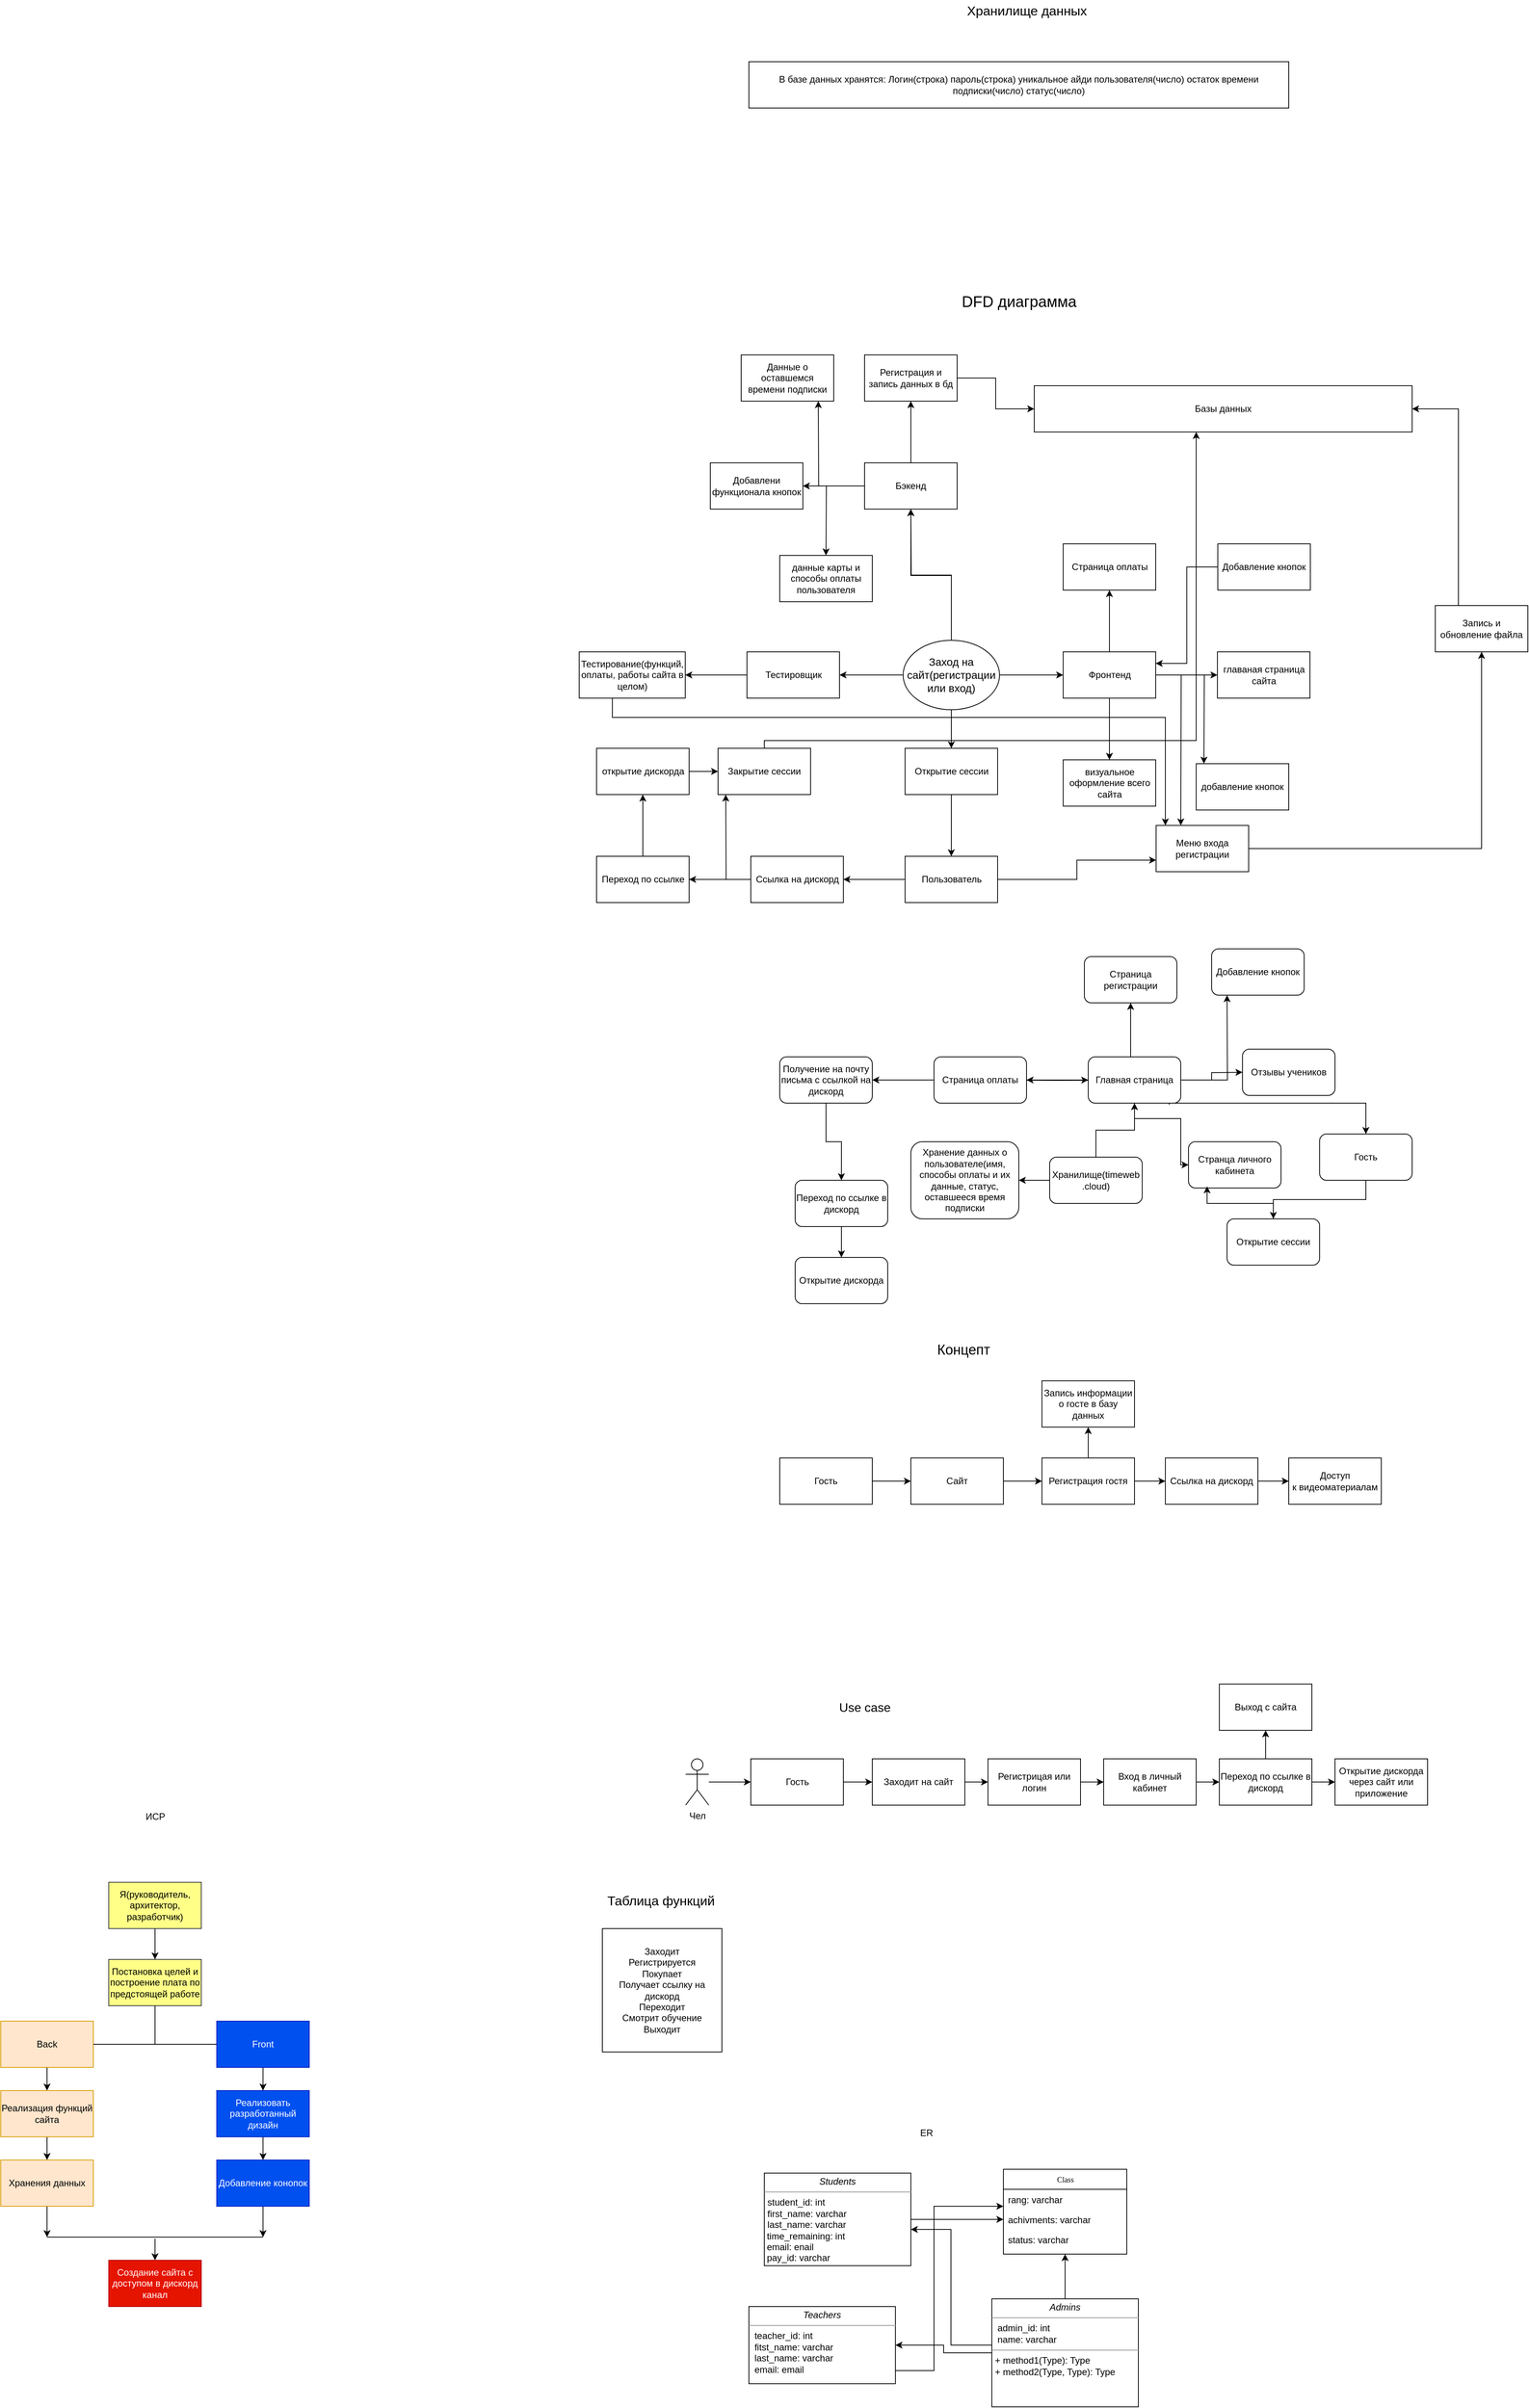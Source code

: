 <mxfile version="24.7.17">
  <diagram name="Page-1" id="1jK-ClySGZ9L-QMd1CJ2">
    <mxGraphModel dx="2885" dy="1827" grid="1" gridSize="10" guides="1" tooltips="1" connect="1" arrows="1" fold="1" page="1" pageScale="1" pageWidth="850" pageHeight="1100" math="0" shadow="0">
      <root>
        <mxCell id="0" />
        <mxCell id="1" parent="0" />
        <mxCell id="o6w-AE2BmF1B9mKRnL73-1" value="&lt;font style=&quot;font-size: 17px;&quot;&gt;Хранилище данных&lt;/font&gt;" style="text;html=1;align=center;verticalAlign=middle;resizable=0;points=[];autosize=1;strokeColor=none;fillColor=none;" parent="1" vertex="1">
          <mxGeometry x="290" y="-380" width="180" height="30" as="geometry" />
        </mxCell>
        <mxCell id="o6w-AE2BmF1B9mKRnL73-4" value="В базе данных хранятся: Логин(строка) пароль(строка) уникальное айди пользователя(число) остаток времени подписки(число) статус(число) " style="rounded=0;whiteSpace=wrap;html=1;" parent="1" vertex="1">
          <mxGeometry x="20" y="-300" width="700" height="60" as="geometry" />
        </mxCell>
        <mxCell id="o6w-AE2BmF1B9mKRnL73-9" value="" style="edgeStyle=orthogonalEdgeStyle;rounded=0;orthogonalLoop=1;jettySize=auto;html=1;" parent="1" source="o6w-AE2BmF1B9mKRnL73-5" target="o6w-AE2BmF1B9mKRnL73-8" edge="1">
          <mxGeometry relative="1" as="geometry" />
        </mxCell>
        <mxCell id="o6w-AE2BmF1B9mKRnL73-27" value="" style="edgeStyle=orthogonalEdgeStyle;rounded=0;orthogonalLoop=1;jettySize=auto;html=1;" parent="1" source="o6w-AE2BmF1B9mKRnL73-5" target="o6w-AE2BmF1B9mKRnL73-26" edge="1">
          <mxGeometry relative="1" as="geometry" />
        </mxCell>
        <mxCell id="o6w-AE2BmF1B9mKRnL73-29" value="" style="edgeStyle=orthogonalEdgeStyle;rounded=0;orthogonalLoop=1;jettySize=auto;html=1;" parent="1" source="o6w-AE2BmF1B9mKRnL73-5" target="o6w-AE2BmF1B9mKRnL73-28" edge="1">
          <mxGeometry relative="1" as="geometry" />
        </mxCell>
        <mxCell id="o6w-AE2BmF1B9mKRnL73-34" style="edgeStyle=orthogonalEdgeStyle;rounded=0;orthogonalLoop=1;jettySize=auto;html=1;" parent="1" source="o6w-AE2BmF1B9mKRnL73-5" edge="1">
          <mxGeometry relative="1" as="geometry">
            <mxPoint x="230" y="280" as="targetPoint" />
          </mxGeometry>
        </mxCell>
        <mxCell id="o6w-AE2BmF1B9mKRnL73-5" value="&lt;font style=&quot;font-size: 13px;&quot;&gt;&lt;font style=&quot;font-size: 14px;&quot;&gt;Заход на сайт(регистрации или вход)&lt;/font&gt;&lt;br&gt;&lt;/font&gt;" style="ellipse;whiteSpace=wrap;html=1;" parent="1" vertex="1">
          <mxGeometry x="220" y="450" width="125" height="90" as="geometry" />
        </mxCell>
        <mxCell id="o6w-AE2BmF1B9mKRnL73-11" value="" style="edgeStyle=orthogonalEdgeStyle;rounded=0;orthogonalLoop=1;jettySize=auto;html=1;" parent="1" source="o6w-AE2BmF1B9mKRnL73-8" target="o6w-AE2BmF1B9mKRnL73-10" edge="1">
          <mxGeometry relative="1" as="geometry" />
        </mxCell>
        <mxCell id="o6w-AE2BmF1B9mKRnL73-13" value="" style="edgeStyle=orthogonalEdgeStyle;rounded=0;orthogonalLoop=1;jettySize=auto;html=1;" parent="1" source="o6w-AE2BmF1B9mKRnL73-8" target="o6w-AE2BmF1B9mKRnL73-12" edge="1">
          <mxGeometry relative="1" as="geometry" />
        </mxCell>
        <mxCell id="o6w-AE2BmF1B9mKRnL73-16" value="" style="edgeStyle=orthogonalEdgeStyle;rounded=0;orthogonalLoop=1;jettySize=auto;html=1;" parent="1" source="o6w-AE2BmF1B9mKRnL73-8" target="o6w-AE2BmF1B9mKRnL73-15" edge="1">
          <mxGeometry relative="1" as="geometry" />
        </mxCell>
        <mxCell id="o6w-AE2BmF1B9mKRnL73-20" style="edgeStyle=orthogonalEdgeStyle;rounded=0;orthogonalLoop=1;jettySize=auto;html=1;" parent="1" source="o6w-AE2BmF1B9mKRnL73-8" edge="1">
          <mxGeometry relative="1" as="geometry">
            <mxPoint x="610" y="610" as="targetPoint" />
          </mxGeometry>
        </mxCell>
        <mxCell id="o6w-AE2BmF1B9mKRnL73-22" style="edgeStyle=orthogonalEdgeStyle;rounded=0;orthogonalLoop=1;jettySize=auto;html=1;" parent="1" source="o6w-AE2BmF1B9mKRnL73-8" edge="1">
          <mxGeometry relative="1" as="geometry">
            <mxPoint x="580" y="690" as="targetPoint" />
          </mxGeometry>
        </mxCell>
        <mxCell id="o6w-AE2BmF1B9mKRnL73-8" value="Фронтенд" style="whiteSpace=wrap;html=1;" parent="1" vertex="1">
          <mxGeometry x="427.5" y="465" width="120" height="60" as="geometry" />
        </mxCell>
        <mxCell id="o6w-AE2BmF1B9mKRnL73-10" value="главаная страница сайта" style="whiteSpace=wrap;html=1;" parent="1" vertex="1">
          <mxGeometry x="627.5" y="465" width="120" height="60" as="geometry" />
        </mxCell>
        <mxCell id="o6w-AE2BmF1B9mKRnL73-12" value="визуальное оформление всего сайта" style="whiteSpace=wrap;html=1;" parent="1" vertex="1">
          <mxGeometry x="427.5" y="605" width="120" height="60" as="geometry" />
        </mxCell>
        <mxCell id="o6w-AE2BmF1B9mKRnL73-15" value="Страница оплаты" style="whiteSpace=wrap;html=1;" parent="1" vertex="1">
          <mxGeometry x="427.5" y="325" width="120" height="60" as="geometry" />
        </mxCell>
        <mxCell id="o6w-AE2BmF1B9mKRnL73-19" style="edgeStyle=orthogonalEdgeStyle;rounded=0;orthogonalLoop=1;jettySize=auto;html=1;entryX=1;entryY=0.25;entryDx=0;entryDy=0;" parent="1" source="o6w-AE2BmF1B9mKRnL73-18" target="o6w-AE2BmF1B9mKRnL73-8" edge="1">
          <mxGeometry relative="1" as="geometry" />
        </mxCell>
        <mxCell id="o6w-AE2BmF1B9mKRnL73-18" value="Добавление кнопок" style="rounded=0;whiteSpace=wrap;html=1;" parent="1" vertex="1">
          <mxGeometry x="628" y="325" width="120" height="60" as="geometry" />
        </mxCell>
        <mxCell id="o6w-AE2BmF1B9mKRnL73-21" value="добавление кнопок" style="rounded=0;whiteSpace=wrap;html=1;" parent="1" vertex="1">
          <mxGeometry x="600" y="610" width="120" height="60" as="geometry" />
        </mxCell>
        <mxCell id="o6w-AE2BmF1B9mKRnL73-24" style="edgeStyle=orthogonalEdgeStyle;rounded=0;orthogonalLoop=1;jettySize=auto;html=1;entryX=0.5;entryY=1;entryDx=0;entryDy=0;" parent="1" source="o6w-AE2BmF1B9mKRnL73-23" target="o6w-AE2BmF1B9mKRnL73-25" edge="1">
          <mxGeometry relative="1" as="geometry">
            <mxPoint x="980" y="670" as="targetPoint" />
          </mxGeometry>
        </mxCell>
        <mxCell id="o6w-AE2BmF1B9mKRnL73-23" value="Меню входа регистрации" style="rounded=0;whiteSpace=wrap;html=1;" parent="1" vertex="1">
          <mxGeometry x="548" y="690" width="120" height="60" as="geometry" />
        </mxCell>
        <mxCell id="o6w-AE2BmF1B9mKRnL73-33" style="edgeStyle=orthogonalEdgeStyle;rounded=0;orthogonalLoop=1;jettySize=auto;html=1;entryX=1;entryY=0.5;entryDx=0;entryDy=0;" parent="1" target="o6w-AE2BmF1B9mKRnL73-32" edge="1">
          <mxGeometry relative="1" as="geometry">
            <mxPoint x="1000" y="425" as="sourcePoint" />
            <mxPoint x="970" y="140" as="targetPoint" />
          </mxGeometry>
        </mxCell>
        <mxCell id="o6w-AE2BmF1B9mKRnL73-25" value="Запись и обновление файла" style="rounded=0;whiteSpace=wrap;html=1;" parent="1" vertex="1">
          <mxGeometry x="910" y="405" width="120" height="60" as="geometry" />
        </mxCell>
        <mxCell id="o6w-AE2BmF1B9mKRnL73-48" value="" style="edgeStyle=orthogonalEdgeStyle;rounded=0;orthogonalLoop=1;jettySize=auto;html=1;" parent="1" source="o6w-AE2BmF1B9mKRnL73-26" target="o6w-AE2BmF1B9mKRnL73-47" edge="1">
          <mxGeometry relative="1" as="geometry" />
        </mxCell>
        <mxCell id="o6w-AE2BmF1B9mKRnL73-26" value="Открытие сессии" style="whiteSpace=wrap;html=1;" parent="1" vertex="1">
          <mxGeometry x="222.5" y="590" width="120" height="60" as="geometry" />
        </mxCell>
        <mxCell id="o6w-AE2BmF1B9mKRnL73-31" value="" style="edgeStyle=orthogonalEdgeStyle;rounded=0;orthogonalLoop=1;jettySize=auto;html=1;" parent="1" source="o6w-AE2BmF1B9mKRnL73-28" target="o6w-AE2BmF1B9mKRnL73-30" edge="1">
          <mxGeometry relative="1" as="geometry" />
        </mxCell>
        <mxCell id="o6w-AE2BmF1B9mKRnL73-28" value="Тестировщик" style="whiteSpace=wrap;html=1;" parent="1" vertex="1">
          <mxGeometry x="17.5" y="465" width="120" height="60" as="geometry" />
        </mxCell>
        <mxCell id="o6w-AE2BmF1B9mKRnL73-59" style="edgeStyle=orthogonalEdgeStyle;rounded=0;orthogonalLoop=1;jettySize=auto;html=1;exitX=0.313;exitY=1;exitDx=0;exitDy=0;exitPerimeter=0;" parent="1" source="o6w-AE2BmF1B9mKRnL73-30" edge="1">
          <mxGeometry relative="1" as="geometry">
            <mxPoint x="-160" y="536.25" as="sourcePoint" />
            <mxPoint x="560" y="690" as="targetPoint" />
            <Array as="points">
              <mxPoint x="-157" y="550" />
              <mxPoint x="560" y="550" />
            </Array>
          </mxGeometry>
        </mxCell>
        <mxCell id="o6w-AE2BmF1B9mKRnL73-30" value="Тестирование(функций, оплаты, работы сайта в целом)" style="whiteSpace=wrap;html=1;" parent="1" vertex="1">
          <mxGeometry x="-200" y="465" width="137.5" height="60" as="geometry" />
        </mxCell>
        <mxCell id="o6w-AE2BmF1B9mKRnL73-32" value="Базы данных" style="rounded=0;whiteSpace=wrap;html=1;" parent="1" vertex="1">
          <mxGeometry x="390" y="120" width="490" height="60" as="geometry" />
        </mxCell>
        <mxCell id="o6w-AE2BmF1B9mKRnL73-37" value="" style="edgeStyle=orthogonalEdgeStyle;rounded=0;orthogonalLoop=1;jettySize=auto;html=1;" parent="1" source="o6w-AE2BmF1B9mKRnL73-35" target="o6w-AE2BmF1B9mKRnL73-36" edge="1">
          <mxGeometry relative="1" as="geometry" />
        </mxCell>
        <mxCell id="o6w-AE2BmF1B9mKRnL73-39" value="" style="edgeStyle=orthogonalEdgeStyle;rounded=0;orthogonalLoop=1;jettySize=auto;html=1;" parent="1" source="o6w-AE2BmF1B9mKRnL73-35" target="o6w-AE2BmF1B9mKRnL73-38" edge="1">
          <mxGeometry relative="1" as="geometry" />
        </mxCell>
        <mxCell id="o6w-AE2BmF1B9mKRnL73-41" style="edgeStyle=orthogonalEdgeStyle;rounded=0;orthogonalLoop=1;jettySize=auto;html=1;" parent="1" source="o6w-AE2BmF1B9mKRnL73-35" edge="1">
          <mxGeometry relative="1" as="geometry">
            <mxPoint x="110" y="140" as="targetPoint" />
          </mxGeometry>
        </mxCell>
        <mxCell id="o6w-AE2BmF1B9mKRnL73-43" style="edgeStyle=orthogonalEdgeStyle;rounded=0;orthogonalLoop=1;jettySize=auto;html=1;" parent="1" source="o6w-AE2BmF1B9mKRnL73-35" edge="1">
          <mxGeometry relative="1" as="geometry">
            <mxPoint x="120" y="340" as="targetPoint" />
          </mxGeometry>
        </mxCell>
        <mxCell id="o6w-AE2BmF1B9mKRnL73-35" value="Бэкенд" style="rounded=0;whiteSpace=wrap;html=1;" parent="1" vertex="1">
          <mxGeometry x="170" y="220" width="120" height="60" as="geometry" />
        </mxCell>
        <mxCell id="o6w-AE2BmF1B9mKRnL73-36" value="Добавлени функционала кнопок" style="rounded=0;whiteSpace=wrap;html=1;" parent="1" vertex="1">
          <mxGeometry x="-30" y="220" width="120" height="60" as="geometry" />
        </mxCell>
        <mxCell id="o6w-AE2BmF1B9mKRnL73-40" style="edgeStyle=orthogonalEdgeStyle;rounded=0;orthogonalLoop=1;jettySize=auto;html=1;entryX=0;entryY=0.5;entryDx=0;entryDy=0;" parent="1" source="o6w-AE2BmF1B9mKRnL73-38" target="o6w-AE2BmF1B9mKRnL73-32" edge="1">
          <mxGeometry relative="1" as="geometry" />
        </mxCell>
        <mxCell id="o6w-AE2BmF1B9mKRnL73-38" value="Регистрация и запись данных в бд" style="whiteSpace=wrap;html=1;rounded=0;" parent="1" vertex="1">
          <mxGeometry x="170" y="80" width="120" height="60" as="geometry" />
        </mxCell>
        <mxCell id="o6w-AE2BmF1B9mKRnL73-42" value="Данные о оставшемся времени подписки" style="rounded=0;whiteSpace=wrap;html=1;" parent="1" vertex="1">
          <mxGeometry x="10" y="80" width="120" height="60" as="geometry" />
        </mxCell>
        <mxCell id="o6w-AE2BmF1B9mKRnL73-44" value="данные карты и способы оплаты пользователя" style="rounded=0;whiteSpace=wrap;html=1;" parent="1" vertex="1">
          <mxGeometry x="60" y="340" width="120" height="60" as="geometry" />
        </mxCell>
        <mxCell id="o6w-AE2BmF1B9mKRnL73-46" value="&lt;font style=&quot;font-size: 20px;&quot;&gt;&lt;font&gt;DFD диаграмма &lt;/font&gt;&lt;font&gt;&lt;br&gt;&lt;/font&gt;&lt;/font&gt;" style="text;html=1;align=center;verticalAlign=middle;resizable=0;points=[];autosize=1;strokeColor=none;fillColor=none;" parent="1" vertex="1">
          <mxGeometry x="285" y="-10" width="170" height="40" as="geometry" />
        </mxCell>
        <mxCell id="o6w-AE2BmF1B9mKRnL73-50" value="" style="edgeStyle=orthogonalEdgeStyle;rounded=0;orthogonalLoop=1;jettySize=auto;html=1;" parent="1" source="o6w-AE2BmF1B9mKRnL73-47" target="o6w-AE2BmF1B9mKRnL73-49" edge="1">
          <mxGeometry relative="1" as="geometry" />
        </mxCell>
        <mxCell id="o6w-AE2BmF1B9mKRnL73-60" style="edgeStyle=orthogonalEdgeStyle;rounded=0;orthogonalLoop=1;jettySize=auto;html=1;entryX=0;entryY=0.75;entryDx=0;entryDy=0;" parent="1" source="o6w-AE2BmF1B9mKRnL73-47" target="o6w-AE2BmF1B9mKRnL73-23" edge="1">
          <mxGeometry relative="1" as="geometry" />
        </mxCell>
        <mxCell id="o6w-AE2BmF1B9mKRnL73-47" value="Пользователь" style="whiteSpace=wrap;html=1;" parent="1" vertex="1">
          <mxGeometry x="222.5" y="730" width="120" height="60" as="geometry" />
        </mxCell>
        <mxCell id="o6w-AE2BmF1B9mKRnL73-52" value="" style="edgeStyle=orthogonalEdgeStyle;rounded=0;orthogonalLoop=1;jettySize=auto;html=1;" parent="1" source="o6w-AE2BmF1B9mKRnL73-49" target="o6w-AE2BmF1B9mKRnL73-51" edge="1">
          <mxGeometry relative="1" as="geometry" />
        </mxCell>
        <mxCell id="o6w-AE2BmF1B9mKRnL73-49" value="Ссылка на дискорд" style="whiteSpace=wrap;html=1;" parent="1" vertex="1">
          <mxGeometry x="22.5" y="730" width="120" height="60" as="geometry" />
        </mxCell>
        <mxCell id="o6w-AE2BmF1B9mKRnL73-54" value="" style="edgeStyle=orthogonalEdgeStyle;rounded=0;orthogonalLoop=1;jettySize=auto;html=1;" parent="1" source="o6w-AE2BmF1B9mKRnL73-51" target="o6w-AE2BmF1B9mKRnL73-53" edge="1">
          <mxGeometry relative="1" as="geometry" />
        </mxCell>
        <mxCell id="o6w-AE2BmF1B9mKRnL73-55" style="edgeStyle=orthogonalEdgeStyle;rounded=0;orthogonalLoop=1;jettySize=auto;html=1;" parent="1" source="o6w-AE2BmF1B9mKRnL73-51" edge="1">
          <mxGeometry relative="1" as="geometry">
            <mxPoint x="-10" y="650" as="targetPoint" />
          </mxGeometry>
        </mxCell>
        <mxCell id="o6w-AE2BmF1B9mKRnL73-51" value="Переход по ссылке" style="whiteSpace=wrap;html=1;" parent="1" vertex="1">
          <mxGeometry x="-177.5" y="730" width="120" height="60" as="geometry" />
        </mxCell>
        <mxCell id="o6w-AE2BmF1B9mKRnL73-58" style="edgeStyle=orthogonalEdgeStyle;rounded=0;orthogonalLoop=1;jettySize=auto;html=1;" parent="1" source="o6w-AE2BmF1B9mKRnL73-53" target="o6w-AE2BmF1B9mKRnL73-56" edge="1">
          <mxGeometry relative="1" as="geometry" />
        </mxCell>
        <mxCell id="o6w-AE2BmF1B9mKRnL73-53" value="открытие дискорда" style="whiteSpace=wrap;html=1;" parent="1" vertex="1">
          <mxGeometry x="-177.5" y="590" width="120" height="60" as="geometry" />
        </mxCell>
        <mxCell id="o6w-AE2BmF1B9mKRnL73-57" style="edgeStyle=orthogonalEdgeStyle;rounded=0;orthogonalLoop=1;jettySize=auto;html=1;" parent="1" source="o6w-AE2BmF1B9mKRnL73-56" target="o6w-AE2BmF1B9mKRnL73-32" edge="1">
          <mxGeometry relative="1" as="geometry">
            <Array as="points">
              <mxPoint x="40" y="580" />
              <mxPoint x="600" y="580" />
            </Array>
          </mxGeometry>
        </mxCell>
        <mxCell id="o6w-AE2BmF1B9mKRnL73-56" value="Закрытие сессии" style="rounded=0;whiteSpace=wrap;html=1;" parent="1" vertex="1">
          <mxGeometry x="-20" y="590" width="120" height="60" as="geometry" />
        </mxCell>
        <mxCell id="o6w-AE2BmF1B9mKRnL73-63" value="" style="edgeStyle=orthogonalEdgeStyle;rounded=0;orthogonalLoop=1;jettySize=auto;html=1;" parent="1" target="o6w-AE2BmF1B9mKRnL73-62" edge="1">
          <mxGeometry relative="1" as="geometry">
            <mxPoint x="380" y="1020" as="sourcePoint" />
          </mxGeometry>
        </mxCell>
        <mxCell id="o6w-AE2BmF1B9mKRnL73-65" value="" style="edgeStyle=orthogonalEdgeStyle;rounded=0;orthogonalLoop=1;jettySize=auto;html=1;" parent="1" target="o6w-AE2BmF1B9mKRnL73-64" edge="1">
          <mxGeometry relative="1" as="geometry">
            <mxPoint x="320" y="1050" as="sourcePoint" />
          </mxGeometry>
        </mxCell>
        <mxCell id="o6w-AE2BmF1B9mKRnL73-85" value="" style="edgeStyle=orthogonalEdgeStyle;rounded=0;orthogonalLoop=1;jettySize=auto;html=1;" parent="1" target="o6w-AE2BmF1B9mKRnL73-84" edge="1">
          <mxGeometry relative="1" as="geometry">
            <mxPoint x="260" y="1020" as="sourcePoint" />
          </mxGeometry>
        </mxCell>
        <mxCell id="o6w-AE2BmF1B9mKRnL73-82" style="edgeStyle=orthogonalEdgeStyle;rounded=0;orthogonalLoop=1;jettySize=auto;html=1;" parent="1" source="o6w-AE2BmF1B9mKRnL73-62" edge="1">
          <mxGeometry relative="1" as="geometry">
            <mxPoint x="660" y="1010" as="targetPoint" />
          </mxGeometry>
        </mxCell>
        <mxCell id="o6w-AE2BmF1B9mKRnL73-90" style="edgeStyle=orthogonalEdgeStyle;rounded=0;orthogonalLoop=1;jettySize=auto;html=1;entryX=0;entryY=0.5;entryDx=0;entryDy=0;" parent="1" source="o6w-AE2BmF1B9mKRnL73-62" target="o6w-AE2BmF1B9mKRnL73-81" edge="1">
          <mxGeometry relative="1" as="geometry">
            <Array as="points">
              <mxPoint x="520" y="1070" />
              <mxPoint x="580" y="1070" />
              <mxPoint x="580" y="1130" />
            </Array>
          </mxGeometry>
        </mxCell>
        <mxCell id="o6w-AE2BmF1B9mKRnL73-91" value="" style="edgeStyle=orthogonalEdgeStyle;rounded=0;orthogonalLoop=1;jettySize=auto;html=1;" parent="1" source="o6w-AE2BmF1B9mKRnL73-62" target="o6w-AE2BmF1B9mKRnL73-64" edge="1">
          <mxGeometry relative="1" as="geometry" />
        </mxCell>
        <mxCell id="o6w-AE2BmF1B9mKRnL73-96" style="edgeStyle=orthogonalEdgeStyle;rounded=0;orthogonalLoop=1;jettySize=auto;html=1;exitX=0.875;exitY=1.033;exitDx=0;exitDy=0;exitPerimeter=0;" parent="1" source="o6w-AE2BmF1B9mKRnL73-62" target="o6w-AE2BmF1B9mKRnL73-93" edge="1">
          <mxGeometry relative="1" as="geometry">
            <Array as="points">
              <mxPoint x="565" y="1050" />
              <mxPoint x="820" y="1050" />
            </Array>
          </mxGeometry>
        </mxCell>
        <mxCell id="o6w-AE2BmF1B9mKRnL73-99" style="edgeStyle=orthogonalEdgeStyle;rounded=0;orthogonalLoop=1;jettySize=auto;html=1;" parent="1" source="o6w-AE2BmF1B9mKRnL73-62" edge="1">
          <mxGeometry relative="1" as="geometry">
            <mxPoint x="640" y="910" as="targetPoint" />
          </mxGeometry>
        </mxCell>
        <mxCell id="o6w-AE2BmF1B9mKRnL73-62" value="Главная страница" style="whiteSpace=wrap;html=1;rounded=1;" parent="1" vertex="1">
          <mxGeometry x="460" y="990" width="120" height="60" as="geometry" />
        </mxCell>
        <mxCell id="o6w-AE2BmF1B9mKRnL73-102" value="" style="edgeStyle=orthogonalEdgeStyle;rounded=0;orthogonalLoop=1;jettySize=auto;html=1;" parent="1" source="o6w-AE2BmF1B9mKRnL73-64" target="o6w-AE2BmF1B9mKRnL73-101" edge="1">
          <mxGeometry relative="1" as="geometry" />
        </mxCell>
        <mxCell id="o6w-AE2BmF1B9mKRnL73-64" value="Страница оплаты" style="whiteSpace=wrap;html=1;rounded=1;" parent="1" vertex="1">
          <mxGeometry x="260" y="990" width="120" height="60" as="geometry" />
        </mxCell>
        <mxCell id="o6w-AE2BmF1B9mKRnL73-87" value="" style="edgeStyle=orthogonalEdgeStyle;rounded=0;orthogonalLoop=1;jettySize=auto;html=1;" parent="1" source="o6w-AE2BmF1B9mKRnL73-71" target="o6w-AE2BmF1B9mKRnL73-86" edge="1">
          <mxGeometry relative="1" as="geometry" />
        </mxCell>
        <mxCell id="o6w-AE2BmF1B9mKRnL73-71" value="Переход по ссылке в дискорд" style="whiteSpace=wrap;html=1;rounded=1;" parent="1" vertex="1">
          <mxGeometry x="80" y="1150" width="120" height="60" as="geometry" />
        </mxCell>
        <mxCell id="o6w-AE2BmF1B9mKRnL73-81" value="Странца личного кабинета" style="rounded=1;whiteSpace=wrap;html=1;" parent="1" vertex="1">
          <mxGeometry x="590" y="1100" width="120" height="60" as="geometry" />
        </mxCell>
        <mxCell id="o6w-AE2BmF1B9mKRnL73-83" value="Отзывы учеников" style="rounded=1;whiteSpace=wrap;html=1;" parent="1" vertex="1">
          <mxGeometry x="660" y="980" width="120" height="60" as="geometry" />
        </mxCell>
        <mxCell id="o6w-AE2BmF1B9mKRnL73-84" value="Страница регистрации" style="whiteSpace=wrap;html=1;rounded=1;" parent="1" vertex="1">
          <mxGeometry x="455" y="860" width="120" height="60" as="geometry" />
        </mxCell>
        <mxCell id="o6w-AE2BmF1B9mKRnL73-86" value="Открытие дискорда" style="whiteSpace=wrap;html=1;rounded=1;" parent="1" vertex="1">
          <mxGeometry x="80" y="1250" width="120" height="60" as="geometry" />
        </mxCell>
        <mxCell id="o6w-AE2BmF1B9mKRnL73-95" value="" style="edgeStyle=orthogonalEdgeStyle;rounded=0;orthogonalLoop=1;jettySize=auto;html=1;" parent="1" source="o6w-AE2BmF1B9mKRnL73-93" target="o6w-AE2BmF1B9mKRnL73-94" edge="1">
          <mxGeometry relative="1" as="geometry" />
        </mxCell>
        <mxCell id="o6w-AE2BmF1B9mKRnL73-93" value="&lt;div&gt;Гость&lt;/div&gt;" style="rounded=1;whiteSpace=wrap;html=1;" parent="1" vertex="1">
          <mxGeometry x="760" y="1090" width="120" height="60" as="geometry" />
        </mxCell>
        <mxCell id="o6w-AE2BmF1B9mKRnL73-94" value="Открытие сессии" style="rounded=1;whiteSpace=wrap;html=1;" parent="1" vertex="1">
          <mxGeometry x="640" y="1200" width="120" height="60" as="geometry" />
        </mxCell>
        <mxCell id="o6w-AE2BmF1B9mKRnL73-97" style="edgeStyle=orthogonalEdgeStyle;rounded=0;orthogonalLoop=1;jettySize=auto;html=1;entryX=0.201;entryY=0.964;entryDx=0;entryDy=0;entryPerimeter=0;" parent="1" source="o6w-AE2BmF1B9mKRnL73-94" target="o6w-AE2BmF1B9mKRnL73-81" edge="1">
          <mxGeometry relative="1" as="geometry" />
        </mxCell>
        <mxCell id="o6w-AE2BmF1B9mKRnL73-100" value="Добавление кнопок" style="rounded=1;whiteSpace=wrap;html=1;" parent="1" vertex="1">
          <mxGeometry x="620" y="850" width="120" height="60" as="geometry" />
        </mxCell>
        <mxCell id="o6w-AE2BmF1B9mKRnL73-103" style="edgeStyle=orthogonalEdgeStyle;rounded=0;orthogonalLoop=1;jettySize=auto;html=1;" parent="1" source="o6w-AE2BmF1B9mKRnL73-101" target="o6w-AE2BmF1B9mKRnL73-71" edge="1">
          <mxGeometry relative="1" as="geometry" />
        </mxCell>
        <mxCell id="o6w-AE2BmF1B9mKRnL73-101" value="Получение на почту письма с ссылкой на дискорд" style="whiteSpace=wrap;html=1;rounded=1;" parent="1" vertex="1">
          <mxGeometry x="60" y="990" width="120" height="60" as="geometry" />
        </mxCell>
        <mxCell id="o6w-AE2BmF1B9mKRnL73-107" style="edgeStyle=orthogonalEdgeStyle;rounded=0;orthogonalLoop=1;jettySize=auto;html=1;entryX=0.5;entryY=1;entryDx=0;entryDy=0;" parent="1" source="o6w-AE2BmF1B9mKRnL73-106" target="o6w-AE2BmF1B9mKRnL73-62" edge="1">
          <mxGeometry relative="1" as="geometry" />
        </mxCell>
        <mxCell id="o6w-AE2BmF1B9mKRnL73-109" value="" style="edgeStyle=orthogonalEdgeStyle;rounded=0;orthogonalLoop=1;jettySize=auto;html=1;" parent="1" source="o6w-AE2BmF1B9mKRnL73-106" target="o6w-AE2BmF1B9mKRnL73-108" edge="1">
          <mxGeometry relative="1" as="geometry" />
        </mxCell>
        <mxCell id="o6w-AE2BmF1B9mKRnL73-106" value="Хранилище(timeweb&lt;div&gt;.cloud)&lt;/div&gt;" style="rounded=1;whiteSpace=wrap;html=1;" parent="1" vertex="1">
          <mxGeometry x="410" y="1120" width="120" height="60" as="geometry" />
        </mxCell>
        <mxCell id="o6w-AE2BmF1B9mKRnL73-108" value="Хранение данных о пользователе(имя, способы оплаты и их данные, статус, оставшееся время подписки" style="whiteSpace=wrap;html=1;rounded=1;" parent="1" vertex="1">
          <mxGeometry x="230" y="1100" width="140" height="100" as="geometry" />
        </mxCell>
        <mxCell id="o6w-AE2BmF1B9mKRnL73-110" style="edgeStyle=orthogonalEdgeStyle;rounded=0;orthogonalLoop=1;jettySize=auto;html=1;" parent="1" source="o6w-AE2BmF1B9mKRnL73-5" edge="1">
          <mxGeometry relative="1" as="geometry">
            <mxPoint x="230" y="280" as="targetPoint" />
            <mxPoint x="283" y="450" as="sourcePoint" />
            <Array as="points">
              <mxPoint x="283" y="366" />
              <mxPoint x="230" y="366" />
            </Array>
          </mxGeometry>
        </mxCell>
        <mxCell id="jqd1BdeGjpobyzENvZok-1" value="&lt;font style=&quot;font-size: 18px;&quot;&gt;Концепт&lt;/font&gt;" style="text;html=1;align=center;verticalAlign=middle;resizable=0;points=[];autosize=1;strokeColor=none;fillColor=none;" vertex="1" parent="1">
          <mxGeometry x="252.5" y="1350" width="90" height="40" as="geometry" />
        </mxCell>
        <mxCell id="jqd1BdeGjpobyzENvZok-5" value="" style="edgeStyle=orthogonalEdgeStyle;rounded=0;orthogonalLoop=1;jettySize=auto;html=1;" edge="1" parent="1" source="jqd1BdeGjpobyzENvZok-3" target="jqd1BdeGjpobyzENvZok-4">
          <mxGeometry relative="1" as="geometry" />
        </mxCell>
        <mxCell id="jqd1BdeGjpobyzENvZok-3" value="Гость" style="whiteSpace=wrap;html=1;" vertex="1" parent="1">
          <mxGeometry x="60" y="1510" width="120" height="60" as="geometry" />
        </mxCell>
        <mxCell id="jqd1BdeGjpobyzENvZok-7" value="" style="edgeStyle=orthogonalEdgeStyle;rounded=0;orthogonalLoop=1;jettySize=auto;html=1;" edge="1" parent="1" source="jqd1BdeGjpobyzENvZok-4" target="jqd1BdeGjpobyzENvZok-6">
          <mxGeometry relative="1" as="geometry" />
        </mxCell>
        <mxCell id="jqd1BdeGjpobyzENvZok-4" value="Сайт" style="whiteSpace=wrap;html=1;" vertex="1" parent="1">
          <mxGeometry x="230" y="1510" width="120" height="60" as="geometry" />
        </mxCell>
        <mxCell id="jqd1BdeGjpobyzENvZok-9" value="" style="edgeStyle=orthogonalEdgeStyle;rounded=0;orthogonalLoop=1;jettySize=auto;html=1;" edge="1" parent="1" source="jqd1BdeGjpobyzENvZok-6" target="jqd1BdeGjpobyzENvZok-8">
          <mxGeometry relative="1" as="geometry" />
        </mxCell>
        <mxCell id="jqd1BdeGjpobyzENvZok-19" value="" style="edgeStyle=orthogonalEdgeStyle;rounded=0;orthogonalLoop=1;jettySize=auto;html=1;" edge="1" parent="1" source="jqd1BdeGjpobyzENvZok-6" target="jqd1BdeGjpobyzENvZok-10">
          <mxGeometry relative="1" as="geometry" />
        </mxCell>
        <mxCell id="jqd1BdeGjpobyzENvZok-6" value="Регистрация гостя" style="whiteSpace=wrap;html=1;" vertex="1" parent="1">
          <mxGeometry x="400" y="1510" width="120" height="60" as="geometry" />
        </mxCell>
        <mxCell id="jqd1BdeGjpobyzENvZok-12" value="" style="edgeStyle=orthogonalEdgeStyle;rounded=0;orthogonalLoop=1;jettySize=auto;html=1;" edge="1" parent="1" source="jqd1BdeGjpobyzENvZok-8" target="jqd1BdeGjpobyzENvZok-11">
          <mxGeometry relative="1" as="geometry" />
        </mxCell>
        <mxCell id="jqd1BdeGjpobyzENvZok-8" value="Ссылка на дискорд" style="whiteSpace=wrap;html=1;" vertex="1" parent="1">
          <mxGeometry x="560" y="1510" width="120" height="60" as="geometry" />
        </mxCell>
        <mxCell id="jqd1BdeGjpobyzENvZok-11" value="Доступ к&amp;nbsp;видеоматериалам" style="whiteSpace=wrap;html=1;" vertex="1" parent="1">
          <mxGeometry x="720" y="1510" width="120" height="60" as="geometry" />
        </mxCell>
        <mxCell id="jqd1BdeGjpobyzENvZok-10" value="Запись информации о госте в базу данных" style="whiteSpace=wrap;html=1;" vertex="1" parent="1">
          <mxGeometry x="400" y="1410" width="120" height="60" as="geometry" />
        </mxCell>
        <mxCell id="jqd1BdeGjpobyzENvZok-20" value="&lt;font style=&quot;font-size: 16px;&quot;&gt;Use case&lt;/font&gt;" style="text;html=1;align=center;verticalAlign=middle;resizable=0;points=[];autosize=1;strokeColor=none;fillColor=none;" vertex="1" parent="1">
          <mxGeometry x="125" y="1818" width="90" height="30" as="geometry" />
        </mxCell>
        <mxCell id="jqd1BdeGjpobyzENvZok-25" style="edgeStyle=orthogonalEdgeStyle;rounded=0;orthogonalLoop=1;jettySize=auto;html=1;entryX=0;entryY=0.5;entryDx=0;entryDy=0;" edge="1" parent="1" source="jqd1BdeGjpobyzENvZok-21" target="jqd1BdeGjpobyzENvZok-24">
          <mxGeometry relative="1" as="geometry" />
        </mxCell>
        <mxCell id="jqd1BdeGjpobyzENvZok-21" value="Чел" style="shape=umlActor;verticalLabelPosition=bottom;verticalAlign=top;html=1;outlineConnect=0;" vertex="1" parent="1">
          <mxGeometry x="-62" y="1900" width="30" height="60" as="geometry" />
        </mxCell>
        <mxCell id="jqd1BdeGjpobyzENvZok-27" value="" style="edgeStyle=orthogonalEdgeStyle;rounded=0;orthogonalLoop=1;jettySize=auto;html=1;" edge="1" parent="1" source="jqd1BdeGjpobyzENvZok-24" target="jqd1BdeGjpobyzENvZok-26">
          <mxGeometry relative="1" as="geometry" />
        </mxCell>
        <mxCell id="jqd1BdeGjpobyzENvZok-24" value="Гость" style="whiteSpace=wrap;html=1;" vertex="1" parent="1">
          <mxGeometry x="22.5" y="1900" width="120" height="60" as="geometry" />
        </mxCell>
        <mxCell id="jqd1BdeGjpobyzENvZok-29" value="" style="edgeStyle=orthogonalEdgeStyle;rounded=0;orthogonalLoop=1;jettySize=auto;html=1;" edge="1" parent="1" source="jqd1BdeGjpobyzENvZok-26" target="jqd1BdeGjpobyzENvZok-28">
          <mxGeometry relative="1" as="geometry" />
        </mxCell>
        <mxCell id="jqd1BdeGjpobyzENvZok-26" value="Заходит на сайт" style="whiteSpace=wrap;html=1;" vertex="1" parent="1">
          <mxGeometry x="180" y="1900" width="120" height="60" as="geometry" />
        </mxCell>
        <mxCell id="jqd1BdeGjpobyzENvZok-32" value="" style="edgeStyle=orthogonalEdgeStyle;rounded=0;orthogonalLoop=1;jettySize=auto;html=1;" edge="1" parent="1" source="jqd1BdeGjpobyzENvZok-28" target="jqd1BdeGjpobyzENvZok-31">
          <mxGeometry relative="1" as="geometry" />
        </mxCell>
        <mxCell id="jqd1BdeGjpobyzENvZok-28" value="Регистрицая или логин" style="whiteSpace=wrap;html=1;" vertex="1" parent="1">
          <mxGeometry x="330" y="1900" width="120" height="60" as="geometry" />
        </mxCell>
        <mxCell id="jqd1BdeGjpobyzENvZok-34" value="" style="edgeStyle=orthogonalEdgeStyle;rounded=0;orthogonalLoop=1;jettySize=auto;html=1;" edge="1" parent="1" source="jqd1BdeGjpobyzENvZok-31" target="jqd1BdeGjpobyzENvZok-33">
          <mxGeometry relative="1" as="geometry" />
        </mxCell>
        <mxCell id="jqd1BdeGjpobyzENvZok-31" value="Вход в личный кабинет" style="whiteSpace=wrap;html=1;" vertex="1" parent="1">
          <mxGeometry x="480" y="1900" width="120" height="60" as="geometry" />
        </mxCell>
        <mxCell id="jqd1BdeGjpobyzENvZok-36" value="" style="edgeStyle=orthogonalEdgeStyle;rounded=0;orthogonalLoop=1;jettySize=auto;html=1;" edge="1" parent="1" source="jqd1BdeGjpobyzENvZok-33" target="jqd1BdeGjpobyzENvZok-35">
          <mxGeometry relative="1" as="geometry" />
        </mxCell>
        <mxCell id="jqd1BdeGjpobyzENvZok-38" value="" style="edgeStyle=orthogonalEdgeStyle;rounded=0;orthogonalLoop=1;jettySize=auto;html=1;" edge="1" parent="1" source="jqd1BdeGjpobyzENvZok-33" target="jqd1BdeGjpobyzENvZok-37">
          <mxGeometry relative="1" as="geometry" />
        </mxCell>
        <mxCell id="jqd1BdeGjpobyzENvZok-33" value="Переход по ссылке в дискорд" style="whiteSpace=wrap;html=1;" vertex="1" parent="1">
          <mxGeometry x="630" y="1900" width="120" height="60" as="geometry" />
        </mxCell>
        <mxCell id="jqd1BdeGjpobyzENvZok-35" value="Открытие дискорда через сайт или приложение" style="whiteSpace=wrap;html=1;" vertex="1" parent="1">
          <mxGeometry x="780" y="1900" width="120" height="60" as="geometry" />
        </mxCell>
        <mxCell id="jqd1BdeGjpobyzENvZok-37" value="Выход с сайта" style="whiteSpace=wrap;html=1;" vertex="1" parent="1">
          <mxGeometry x="630" y="1803" width="120" height="60" as="geometry" />
        </mxCell>
        <mxCell id="jqd1BdeGjpobyzENvZok-40" value="Вход в личный кабинет" style="whiteSpace=wrap;html=1;" vertex="1" parent="1">
          <mxGeometry x="480" y="1900" width="120" height="60" as="geometry" />
        </mxCell>
        <mxCell id="jqd1BdeGjpobyzENvZok-41" value="&lt;font style=&quot;font-size: 17px;&quot;&gt;Таблица функций&amp;nbsp;&lt;/font&gt;" style="text;html=1;align=center;verticalAlign=middle;resizable=0;points=[];autosize=1;strokeColor=none;fillColor=none;" vertex="1" parent="1">
          <mxGeometry x="-177.5" y="2070" width="170" height="30" as="geometry" />
        </mxCell>
        <mxCell id="jqd1BdeGjpobyzENvZok-42" value="Заходит&lt;div&gt;Регистрируется&lt;/div&gt;&lt;div&gt;Покупает&lt;/div&gt;&lt;div&gt;Получает ссылку на дискорд&lt;/div&gt;&lt;div&gt;Переходит&lt;/div&gt;&lt;div&gt;Смотрит обучение&lt;/div&gt;&lt;div&gt;Выходит&lt;/div&gt;" style="rounded=0;whiteSpace=wrap;html=1;" vertex="1" parent="1">
          <mxGeometry x="-170" y="2120" width="155" height="160" as="geometry" />
        </mxCell>
        <mxCell id="jqd1BdeGjpobyzENvZok-57" value="Class" style="swimlane;html=1;fontStyle=0;childLayout=stackLayout;horizontal=1;startSize=26;fillColor=none;horizontalStack=0;resizeParent=1;resizeLast=0;collapsible=1;marginBottom=0;swimlaneFillColor=#ffffff;rounded=0;shadow=0;comic=0;labelBackgroundColor=none;strokeWidth=1;fontFamily=Verdana;fontSize=10;align=center;" vertex="1" parent="1">
          <mxGeometry x="350" y="2432" width="160" height="110" as="geometry" />
        </mxCell>
        <mxCell id="jqd1BdeGjpobyzENvZok-58" value="rang: varchar" style="text;html=1;strokeColor=none;fillColor=none;align=left;verticalAlign=top;spacingLeft=4;spacingRight=4;whiteSpace=wrap;overflow=hidden;rotatable=0;points=[[0,0.5],[1,0.5]];portConstraint=eastwest;" vertex="1" parent="jqd1BdeGjpobyzENvZok-57">
          <mxGeometry y="26" width="160" height="26" as="geometry" />
        </mxCell>
        <mxCell id="jqd1BdeGjpobyzENvZok-59" value="achivments: varchar" style="text;html=1;strokeColor=none;fillColor=none;align=left;verticalAlign=top;spacingLeft=4;spacingRight=4;whiteSpace=wrap;overflow=hidden;rotatable=0;points=[[0,0.5],[1,0.5]];portConstraint=eastwest;" vertex="1" parent="jqd1BdeGjpobyzENvZok-57">
          <mxGeometry y="52" width="160" height="26" as="geometry" />
        </mxCell>
        <mxCell id="jqd1BdeGjpobyzENvZok-60" value="status: varchar" style="text;html=1;strokeColor=none;fillColor=none;align=left;verticalAlign=top;spacingLeft=4;spacingRight=4;whiteSpace=wrap;overflow=hidden;rotatable=0;points=[[0,0.5],[1,0.5]];portConstraint=eastwest;" vertex="1" parent="jqd1BdeGjpobyzENvZok-57">
          <mxGeometry y="78" width="160" height="26" as="geometry" />
        </mxCell>
        <mxCell id="jqd1BdeGjpobyzENvZok-117" style="edgeStyle=orthogonalEdgeStyle;rounded=0;orthogonalLoop=1;jettySize=auto;html=1;entryX=0;entryY=0.5;entryDx=0;entryDy=0;" edge="1" parent="1" source="jqd1BdeGjpobyzENvZok-93" target="jqd1BdeGjpobyzENvZok-59">
          <mxGeometry relative="1" as="geometry" />
        </mxCell>
        <mxCell id="jqd1BdeGjpobyzENvZok-93" value="&lt;p style=&quot;margin:0px;margin-top:4px;text-align:center;&quot;&gt;&lt;i&gt;Students&lt;/i&gt;&lt;/p&gt;&lt;hr size=&quot;1&quot;&gt;&lt;p style=&quot;margin:0px;margin-left:4px;&quot;&gt;student_id: int&lt;br&gt;first_name: varchar&lt;/p&gt;&lt;p style=&quot;margin:0px;margin-left:4px;&quot;&gt;last_name: varchar&lt;br&gt;&lt;/p&gt;&lt;div&gt;&amp;nbsp;time_remaining: int&lt;/div&gt;&lt;div&gt;&amp;nbsp;email: enail&lt;/div&gt;&lt;div&gt;&amp;nbsp;pay_id: varchar&amp;nbsp;&lt;/div&gt;" style="verticalAlign=top;align=left;overflow=fill;fontSize=12;fontFamily=Helvetica;html=1;rounded=0;shadow=0;comic=0;labelBackgroundColor=none;strokeWidth=1" vertex="1" parent="1">
          <mxGeometry x="40" y="2437" width="190" height="120" as="geometry" />
        </mxCell>
        <mxCell id="jqd1BdeGjpobyzENvZok-120" style="edgeStyle=orthogonalEdgeStyle;rounded=0;orthogonalLoop=1;jettySize=auto;html=1;entryX=0;entryY=0.5;entryDx=0;entryDy=0;" edge="1" parent="1">
          <mxGeometry relative="1" as="geometry">
            <mxPoint x="210" y="2693" as="sourcePoint" />
            <mxPoint x="350" y="2480" as="targetPoint" />
            <Array as="points">
              <mxPoint x="260" y="2693" />
              <mxPoint x="260" y="2480" />
            </Array>
          </mxGeometry>
        </mxCell>
        <mxCell id="jqd1BdeGjpobyzENvZok-98" value="&lt;p style=&quot;margin:0px;margin-top:4px;text-align:center;&quot;&gt;&lt;i&gt;Teachers&lt;/i&gt;&lt;/p&gt;&lt;hr size=&quot;1&quot;&gt;&lt;p style=&quot;margin:0px;margin-left:4px;&quot;&gt;&amp;nbsp;teacher_id: int&lt;br&gt;&amp;nbsp;fitst_name: varchar&lt;/p&gt;&lt;p style=&quot;margin:0px;margin-left:4px;&quot;&gt;&amp;nbsp;last&lt;span style=&quot;background-color: initial;&quot;&gt;_name: varchar&lt;/span&gt;&lt;/p&gt;&lt;p style=&quot;margin:0px;margin-left:4px;&quot;&gt;&amp;nbsp;email: email&lt;/p&gt;" style="verticalAlign=top;align=left;overflow=fill;fontSize=12;fontFamily=Helvetica;html=1;rounded=0;shadow=0;comic=0;labelBackgroundColor=none;strokeWidth=1" vertex="1" parent="1">
          <mxGeometry x="20" y="2610" width="190" height="100" as="geometry" />
        </mxCell>
        <mxCell id="jqd1BdeGjpobyzENvZok-116" style="edgeStyle=orthogonalEdgeStyle;rounded=0;orthogonalLoop=1;jettySize=auto;html=1;entryX=0.5;entryY=1;entryDx=0;entryDy=0;" edge="1" parent="1" source="jqd1BdeGjpobyzENvZok-105" target="jqd1BdeGjpobyzENvZok-57">
          <mxGeometry relative="1" as="geometry" />
        </mxCell>
        <mxCell id="jqd1BdeGjpobyzENvZok-118" style="edgeStyle=orthogonalEdgeStyle;rounded=0;orthogonalLoop=1;jettySize=auto;html=1;entryX=1;entryY=0.5;entryDx=0;entryDy=0;" edge="1" parent="1" source="jqd1BdeGjpobyzENvZok-105" target="jqd1BdeGjpobyzENvZok-98">
          <mxGeometry relative="1" as="geometry" />
        </mxCell>
        <mxCell id="jqd1BdeGjpobyzENvZok-119" style="edgeStyle=orthogonalEdgeStyle;rounded=0;orthogonalLoop=1;jettySize=auto;html=1;" edge="1" parent="1">
          <mxGeometry relative="1" as="geometry">
            <mxPoint x="335" y="2660.04" as="sourcePoint" />
            <mxPoint x="230" y="2510" as="targetPoint" />
            <Array as="points">
              <mxPoint x="282" y="2660" />
              <mxPoint x="282" y="2510" />
            </Array>
          </mxGeometry>
        </mxCell>
        <mxCell id="jqd1BdeGjpobyzENvZok-105" value="&lt;p style=&quot;margin: 4px 0px 0px; text-align: center;&quot;&gt;&lt;i&gt;Admins&lt;/i&gt;&lt;/p&gt;&lt;hr size=&quot;1&quot;&gt;&lt;p style=&quot;margin: 0px 0px 0px 4px;&quot;&gt;&amp;nbsp;admin_id: int&lt;br&gt;&amp;nbsp;name: varchar&lt;/p&gt;&lt;hr size=&quot;1&quot;&gt;&lt;p style=&quot;margin: 0px 0px 0px 4px;&quot;&gt;+ method1(Type): Type&lt;br&gt;+ method2(Type, Type): Type&lt;/p&gt;" style="verticalAlign=top;align=left;overflow=fill;fontSize=12;fontFamily=Helvetica;html=1;rounded=0;shadow=0;comic=0;labelBackgroundColor=none;strokeWidth=1" vertex="1" parent="1">
          <mxGeometry x="335" y="2600" width="190" height="140" as="geometry" />
        </mxCell>
        <mxCell id="jqd1BdeGjpobyzENvZok-123" value="ER" style="text;html=1;align=center;verticalAlign=middle;resizable=0;points=[];autosize=1;strokeColor=none;fillColor=none;" vertex="1" parent="1">
          <mxGeometry x="230" y="2370" width="40" height="30" as="geometry" />
        </mxCell>
        <mxCell id="jqd1BdeGjpobyzENvZok-126" value="" style="edgeStyle=orthogonalEdgeStyle;rounded=0;orthogonalLoop=1;jettySize=auto;html=1;" edge="1" parent="1" source="jqd1BdeGjpobyzENvZok-124" target="jqd1BdeGjpobyzENvZok-125">
          <mxGeometry relative="1" as="geometry" />
        </mxCell>
        <mxCell id="jqd1BdeGjpobyzENvZok-124" value="Я(руководитель, архитектор,&lt;div&gt;разработчик)&lt;/div&gt;" style="whiteSpace=wrap;html=1;fillColor=#ffff88;strokeColor=#36393d;" vertex="1" parent="1">
          <mxGeometry x="-810" y="2060" width="120" height="60" as="geometry" />
        </mxCell>
        <mxCell id="jqd1BdeGjpobyzENvZok-125" value="Постановка целей и построение плата по предстоящей работе" style="whiteSpace=wrap;html=1;fillColor=#ffff88;strokeColor=#36393d;" vertex="1" parent="1">
          <mxGeometry x="-810" y="2160" width="120" height="60" as="geometry" />
        </mxCell>
        <mxCell id="jqd1BdeGjpobyzENvZok-135" value="" style="endArrow=none;html=1;rounded=0;" edge="1" parent="1">
          <mxGeometry width="50" height="50" relative="1" as="geometry">
            <mxPoint x="-750" y="2270" as="sourcePoint" />
            <mxPoint x="-750" y="2220" as="targetPoint" />
          </mxGeometry>
        </mxCell>
        <mxCell id="jqd1BdeGjpobyzENvZok-140" value="" style="edgeStyle=orthogonalEdgeStyle;rounded=0;orthogonalLoop=1;jettySize=auto;html=1;" edge="1" parent="1" source="jqd1BdeGjpobyzENvZok-136" target="jqd1BdeGjpobyzENvZok-139">
          <mxGeometry relative="1" as="geometry" />
        </mxCell>
        <mxCell id="jqd1BdeGjpobyzENvZok-136" value="Front" style="whiteSpace=wrap;html=1;fillColor=#0050ef;fontColor=#ffffff;strokeColor=#001DBC;" vertex="1" parent="1">
          <mxGeometry x="-670" y="2240" width="120" height="60" as="geometry" />
        </mxCell>
        <mxCell id="jqd1BdeGjpobyzENvZok-144" value="" style="edgeStyle=orthogonalEdgeStyle;rounded=0;orthogonalLoop=1;jettySize=auto;html=1;" edge="1" parent="1" source="jqd1BdeGjpobyzENvZok-137" target="jqd1BdeGjpobyzENvZok-143">
          <mxGeometry relative="1" as="geometry" />
        </mxCell>
        <mxCell id="jqd1BdeGjpobyzENvZok-137" value="Back" style="whiteSpace=wrap;html=1;fillColor=#ffe6cc;strokeColor=#d79b00;" vertex="1" parent="1">
          <mxGeometry x="-950" y="2240" width="120" height="60" as="geometry" />
        </mxCell>
        <mxCell id="jqd1BdeGjpobyzENvZok-138" value="" style="endArrow=none;html=1;rounded=0;entryX=0;entryY=0.5;entryDx=0;entryDy=0;exitX=1;exitY=0.5;exitDx=0;exitDy=0;" edge="1" parent="1" source="jqd1BdeGjpobyzENvZok-137" target="jqd1BdeGjpobyzENvZok-136">
          <mxGeometry width="50" height="50" relative="1" as="geometry">
            <mxPoint x="-830" y="2280" as="sourcePoint" />
            <mxPoint x="-780" y="2230" as="targetPoint" />
          </mxGeometry>
        </mxCell>
        <mxCell id="jqd1BdeGjpobyzENvZok-142" value="" style="edgeStyle=orthogonalEdgeStyle;rounded=0;orthogonalLoop=1;jettySize=auto;html=1;" edge="1" parent="1" source="jqd1BdeGjpobyzENvZok-139" target="jqd1BdeGjpobyzENvZok-141">
          <mxGeometry relative="1" as="geometry" />
        </mxCell>
        <mxCell id="jqd1BdeGjpobyzENvZok-139" value="Реализовать разработанный дизайн" style="whiteSpace=wrap;html=1;fillColor=#0050ef;fontColor=#ffffff;strokeColor=#001DBC;" vertex="1" parent="1">
          <mxGeometry x="-670" y="2330" width="120" height="60" as="geometry" />
        </mxCell>
        <mxCell id="jqd1BdeGjpobyzENvZok-150" value="" style="edgeStyle=orthogonalEdgeStyle;rounded=0;orthogonalLoop=1;jettySize=auto;html=1;" edge="1" parent="1" source="jqd1BdeGjpobyzENvZok-141">
          <mxGeometry relative="1" as="geometry">
            <mxPoint x="-610" y="2520" as="targetPoint" />
          </mxGeometry>
        </mxCell>
        <mxCell id="jqd1BdeGjpobyzENvZok-141" value="Добавление конопок" style="whiteSpace=wrap;html=1;fillColor=#0050ef;fontColor=#ffffff;strokeColor=#001DBC;" vertex="1" parent="1">
          <mxGeometry x="-670" y="2420" width="120" height="60" as="geometry" />
        </mxCell>
        <mxCell id="jqd1BdeGjpobyzENvZok-146" value="" style="edgeStyle=orthogonalEdgeStyle;rounded=0;orthogonalLoop=1;jettySize=auto;html=1;" edge="1" parent="1" source="jqd1BdeGjpobyzENvZok-143" target="jqd1BdeGjpobyzENvZok-145">
          <mxGeometry relative="1" as="geometry" />
        </mxCell>
        <mxCell id="jqd1BdeGjpobyzENvZok-143" value="Реализация функций сайта" style="whiteSpace=wrap;html=1;fillColor=#ffe6cc;strokeColor=#d79b00;" vertex="1" parent="1">
          <mxGeometry x="-950" y="2330" width="120" height="60" as="geometry" />
        </mxCell>
        <mxCell id="jqd1BdeGjpobyzENvZok-148" value="" style="edgeStyle=orthogonalEdgeStyle;rounded=0;orthogonalLoop=1;jettySize=auto;html=1;" edge="1" parent="1" source="jqd1BdeGjpobyzENvZok-145">
          <mxGeometry relative="1" as="geometry">
            <mxPoint x="-890" y="2520" as="targetPoint" />
          </mxGeometry>
        </mxCell>
        <mxCell id="jqd1BdeGjpobyzENvZok-145" value="Хранения данных" style="whiteSpace=wrap;html=1;fillColor=#ffe6cc;strokeColor=#d79b00;" vertex="1" parent="1">
          <mxGeometry x="-950" y="2420" width="120" height="60" as="geometry" />
        </mxCell>
        <mxCell id="jqd1BdeGjpobyzENvZok-151" value="" style="endArrow=none;html=1;rounded=0;" edge="1" parent="1">
          <mxGeometry width="50" height="50" relative="1" as="geometry">
            <mxPoint x="-890" y="2520" as="sourcePoint" />
            <mxPoint x="-610" y="2520" as="targetPoint" />
          </mxGeometry>
        </mxCell>
        <mxCell id="jqd1BdeGjpobyzENvZok-152" value="" style="endArrow=classic;html=1;rounded=0;" edge="1" parent="1">
          <mxGeometry width="50" height="50" relative="1" as="geometry">
            <mxPoint x="-750" y="2522" as="sourcePoint" />
            <mxPoint x="-750" y="2550" as="targetPoint" />
          </mxGeometry>
        </mxCell>
        <mxCell id="jqd1BdeGjpobyzENvZok-153" value="Создание сайта с доступом в дискорд канал" style="rounded=0;whiteSpace=wrap;html=1;fillColor=#e51400;fontColor=#ffffff;strokeColor=#B20000;" vertex="1" parent="1">
          <mxGeometry x="-810" y="2550" width="120" height="60" as="geometry" />
        </mxCell>
        <mxCell id="jqd1BdeGjpobyzENvZok-154" value="ИСР" style="text;html=1;align=center;verticalAlign=middle;resizable=0;points=[];autosize=1;strokeColor=none;fillColor=none;" vertex="1" parent="1">
          <mxGeometry x="-775" y="1960" width="50" height="30" as="geometry" />
        </mxCell>
      </root>
    </mxGraphModel>
  </diagram>
</mxfile>
